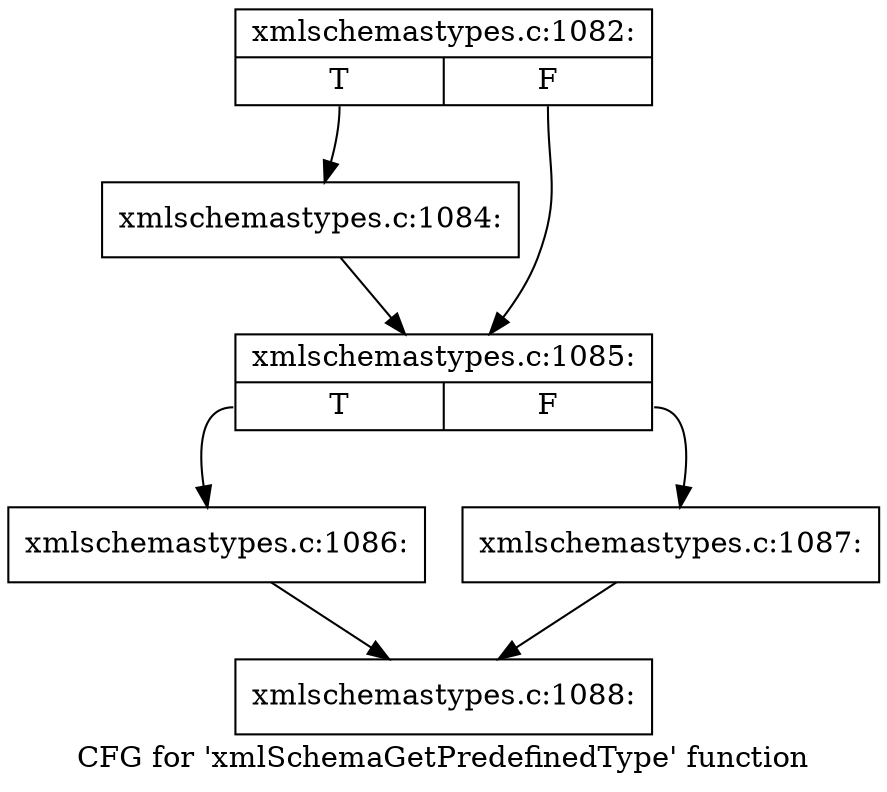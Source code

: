 digraph "CFG for 'xmlSchemaGetPredefinedType' function" {
	label="CFG for 'xmlSchemaGetPredefinedType' function";

	Node0x557d8d957e90 [shape=record,label="{xmlschemastypes.c:1082:|{<s0>T|<s1>F}}"];
	Node0x557d8d957e90:s0 -> Node0x557d8d9579d0;
	Node0x557d8d957e90:s1 -> Node0x557d8d953690;
	Node0x557d8d9579d0 [shape=record,label="{xmlschemastypes.c:1084:}"];
	Node0x557d8d9579d0 -> Node0x557d8d953690;
	Node0x557d8d953690 [shape=record,label="{xmlschemastypes.c:1085:|{<s0>T|<s1>F}}"];
	Node0x557d8d953690:s0 -> Node0x557d8d95f6e0;
	Node0x557d8d953690:s1 -> Node0x557d8d95f730;
	Node0x557d8d95f6e0 [shape=record,label="{xmlschemastypes.c:1086:}"];
	Node0x557d8d95f6e0 -> Node0x557d8d953490;
	Node0x557d8d95f730 [shape=record,label="{xmlschemastypes.c:1087:}"];
	Node0x557d8d95f730 -> Node0x557d8d953490;
	Node0x557d8d953490 [shape=record,label="{xmlschemastypes.c:1088:}"];
}
